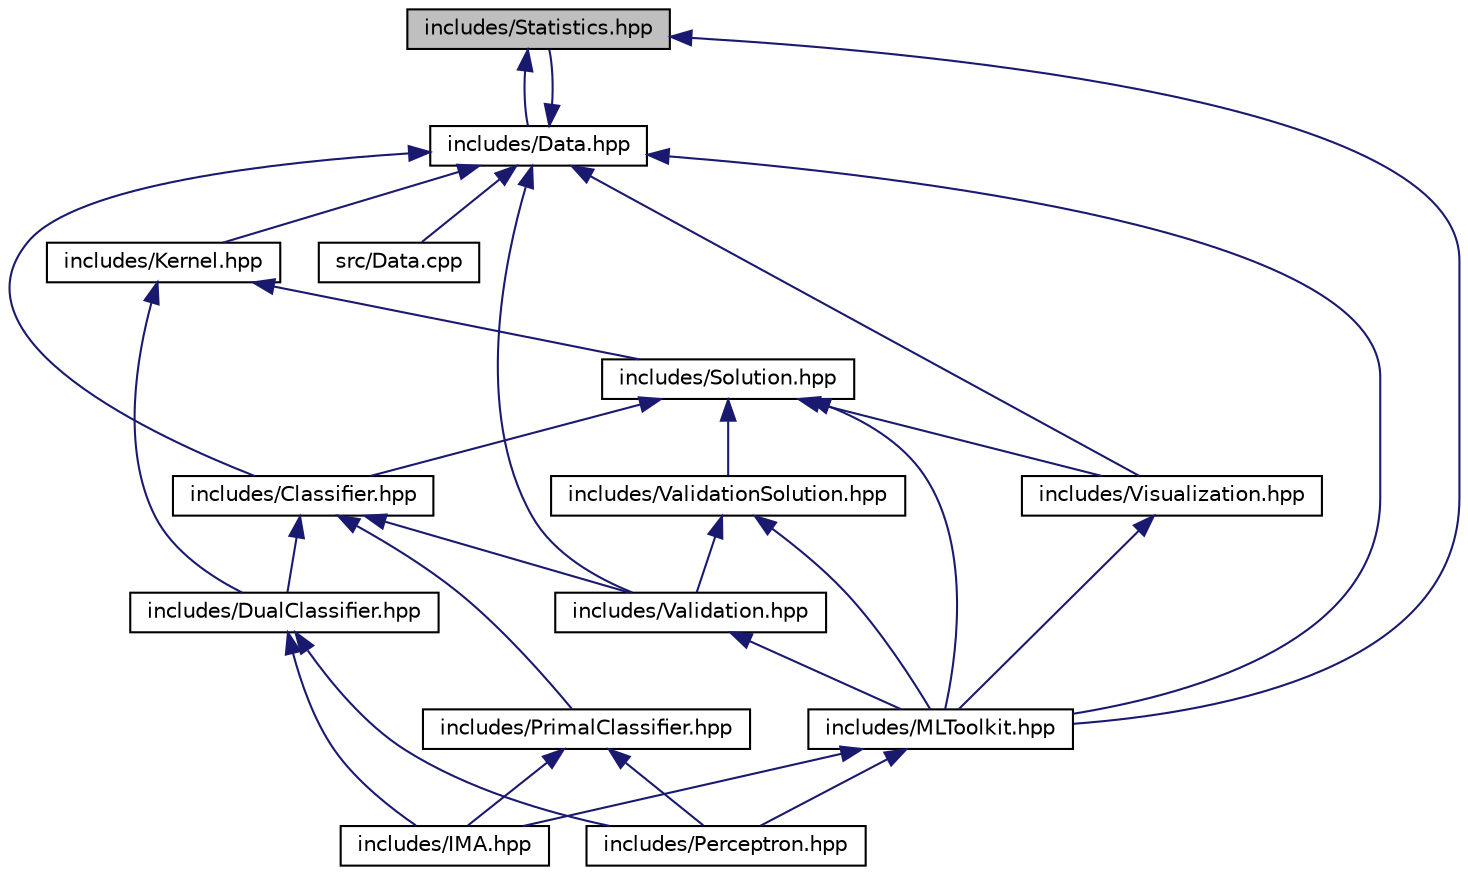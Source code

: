digraph "includes/Statistics.hpp"
{
  edge [fontname="Helvetica",fontsize="10",labelfontname="Helvetica",labelfontsize="10"];
  node [fontname="Helvetica",fontsize="10",shape=record];
  Node14 [label="includes/Statistics.hpp",height=0.2,width=0.4,color="black", fillcolor="grey75", style="filled", fontcolor="black"];
  Node14 -> Node15 [dir="back",color="midnightblue",fontsize="10",style="solid",fontname="Helvetica"];
  Node15 [label="includes/Data.hpp",height=0.2,width=0.4,color="black", fillcolor="white", style="filled",URL="$_data_8hpp.html"];
  Node15 -> Node16 [dir="back",color="midnightblue",fontsize="10",style="solid",fontname="Helvetica"];
  Node16 [label="includes/Kernel.hpp",height=0.2,width=0.4,color="black", fillcolor="white", style="filled",URL="$_kernel_8hpp.html"];
  Node16 -> Node17 [dir="back",color="midnightblue",fontsize="10",style="solid",fontname="Helvetica"];
  Node17 [label="includes/Solution.hpp",height=0.2,width=0.4,color="black", fillcolor="white", style="filled",URL="$_solution_8hpp.html"];
  Node17 -> Node18 [dir="back",color="midnightblue",fontsize="10",style="solid",fontname="Helvetica"];
  Node18 [label="includes/Classifier.hpp",height=0.2,width=0.4,color="black", fillcolor="white", style="filled",URL="$_classifier_8hpp.html"];
  Node18 -> Node19 [dir="back",color="midnightblue",fontsize="10",style="solid",fontname="Helvetica"];
  Node19 [label="includes/DualClassifier.hpp",height=0.2,width=0.4,color="black", fillcolor="white", style="filled",URL="$_dual_classifier_8hpp.html"];
  Node19 -> Node20 [dir="back",color="midnightblue",fontsize="10",style="solid",fontname="Helvetica"];
  Node20 [label="includes/IMA.hpp",height=0.2,width=0.4,color="black", fillcolor="white", style="filled",URL="$_i_m_a_8hpp.html"];
  Node19 -> Node21 [dir="back",color="midnightblue",fontsize="10",style="solid",fontname="Helvetica"];
  Node21 [label="includes/Perceptron.hpp",height=0.2,width=0.4,color="black", fillcolor="white", style="filled",URL="$_perceptron_8hpp.html"];
  Node18 -> Node22 [dir="back",color="midnightblue",fontsize="10",style="solid",fontname="Helvetica"];
  Node22 [label="includes/PrimalClassifier.hpp",height=0.2,width=0.4,color="black", fillcolor="white", style="filled",URL="$_primal_classifier_8hpp.html"];
  Node22 -> Node20 [dir="back",color="midnightblue",fontsize="10",style="solid",fontname="Helvetica"];
  Node22 -> Node21 [dir="back",color="midnightblue",fontsize="10",style="solid",fontname="Helvetica"];
  Node18 -> Node23 [dir="back",color="midnightblue",fontsize="10",style="solid",fontname="Helvetica"];
  Node23 [label="includes/Validation.hpp",height=0.2,width=0.4,color="black", fillcolor="white", style="filled",URL="$_validation_8hpp.html"];
  Node23 -> Node24 [dir="back",color="midnightblue",fontsize="10",style="solid",fontname="Helvetica"];
  Node24 [label="includes/MLToolkit.hpp",height=0.2,width=0.4,color="black", fillcolor="white", style="filled",URL="$_m_l_toolkit_8hpp.html"];
  Node24 -> Node20 [dir="back",color="midnightblue",fontsize="10",style="solid",fontname="Helvetica"];
  Node24 -> Node21 [dir="back",color="midnightblue",fontsize="10",style="solid",fontname="Helvetica"];
  Node17 -> Node24 [dir="back",color="midnightblue",fontsize="10",style="solid",fontname="Helvetica"];
  Node17 -> Node25 [dir="back",color="midnightblue",fontsize="10",style="solid",fontname="Helvetica"];
  Node25 [label="includes/ValidationSolution.hpp",height=0.2,width=0.4,color="black", fillcolor="white", style="filled",URL="$_validation_solution_8hpp.html"];
  Node25 -> Node23 [dir="back",color="midnightblue",fontsize="10",style="solid",fontname="Helvetica"];
  Node25 -> Node24 [dir="back",color="midnightblue",fontsize="10",style="solid",fontname="Helvetica"];
  Node17 -> Node26 [dir="back",color="midnightblue",fontsize="10",style="solid",fontname="Helvetica"];
  Node26 [label="includes/Visualization.hpp",height=0.2,width=0.4,color="black", fillcolor="white", style="filled",URL="$_visualization_8hpp.html"];
  Node26 -> Node24 [dir="back",color="midnightblue",fontsize="10",style="solid",fontname="Helvetica"];
  Node16 -> Node19 [dir="back",color="midnightblue",fontsize="10",style="solid",fontname="Helvetica"];
  Node15 -> Node14 [dir="back",color="midnightblue",fontsize="10",style="solid",fontname="Helvetica"];
  Node15 -> Node18 [dir="back",color="midnightblue",fontsize="10",style="solid",fontname="Helvetica"];
  Node15 -> Node24 [dir="back",color="midnightblue",fontsize="10",style="solid",fontname="Helvetica"];
  Node15 -> Node23 [dir="back",color="midnightblue",fontsize="10",style="solid",fontname="Helvetica"];
  Node15 -> Node26 [dir="back",color="midnightblue",fontsize="10",style="solid",fontname="Helvetica"];
  Node15 -> Node27 [dir="back",color="midnightblue",fontsize="10",style="solid",fontname="Helvetica"];
  Node27 [label="src/Data.cpp",height=0.2,width=0.4,color="black", fillcolor="white", style="filled",URL="$_data_8cpp.html",tooltip="Implementation of the Data class methods. "];
  Node14 -> Node24 [dir="back",color="midnightblue",fontsize="10",style="solid",fontname="Helvetica"];
}
